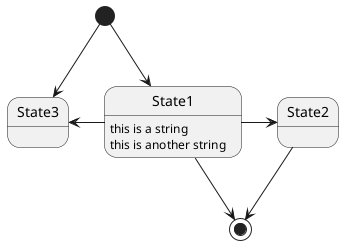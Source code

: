 @startuml

state State3

[*] --> State1

State1 : this is a string
State1 : this is another string

State1 -> State2
State2 --> [*]

[*] --> State3

State1 -l-> State3

State1 --> [*]

@enduml